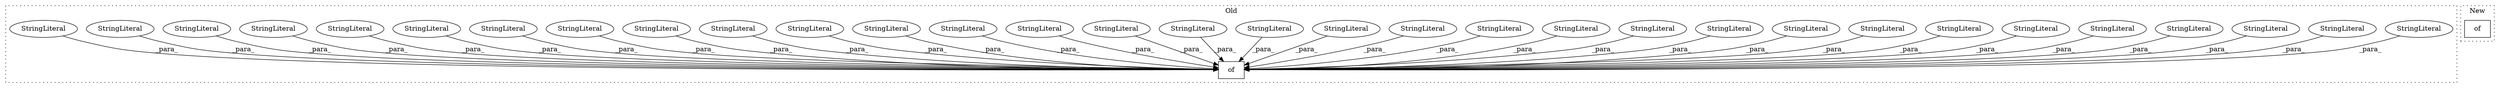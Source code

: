 digraph G {
subgraph cluster0 {
1 [label="of" a="32" s="78,554" l="3,1" shape="box"];
3 [label="StringLiteral" a="45" s="267" l="5" shape="ellipse"];
4 [label="StringLiteral" a="45" s="291" l="3" shape="ellipse"];
5 [label="StringLiteral" a="45" s="186" l="5" shape="ellipse"];
6 [label="StringLiteral" a="45" s="505" l="3" shape="ellipse"];
7 [label="StringLiteral" a="45" s="216" l="4" shape="ellipse"];
8 [label="StringLiteral" a="45" s="166" l="4" shape="ellipse"];
9 [label="StringLiteral" a="45" s="192" l="3" shape="ellipse"];
10 [label="StringLiteral" a="45" s="257" l="5" shape="ellipse"];
11 [label="StringLiteral" a="45" s="90" l="3" shape="ellipse"];
12 [label="StringLiteral" a="45" s="349" l="7" shape="ellipse"];
13 [label="StringLiteral" a="45" s="542" l="3" shape="ellipse"];
14 [label="StringLiteral" a="45" s="277" l="3" shape="ellipse"];
15 [label="StringLiteral" a="45" s="357" l="3" shape="ellipse"];
16 [label="StringLiteral" a="45" s="385" l="7" shape="ellipse"];
17 [label="StringLiteral" a="45" s="323" l="3" shape="ellipse"];
18 [label="StringLiteral" a="45" s="85" l="4" shape="ellipse"];
19 [label="StringLiteral" a="45" s="151" l="3" shape="ellipse"];
20 [label="StringLiteral" a="45" s="263" l="3" shape="ellipse"];
21 [label="StringLiteral" a="45" s="334" l="3" shape="ellipse"];
22 [label="StringLiteral" a="45" s="433" l="7" shape="ellipse"];
23 [label="StringLiteral" a="45" s="253" l="3" shape="ellipse"];
24 [label="StringLiteral" a="45" s="470" l="8" shape="ellipse"];
25 [label="StringLiteral" a="45" s="441" l="3" shape="ellipse"];
26 [label="StringLiteral" a="45" s="212" l="3" shape="ellipse"];
27 [label="StringLiteral" a="45" s="175" l="6" shape="ellipse"];
28 [label="StringLiteral" a="45" s="94" l="6" shape="ellipse"];
29 [label="StringLiteral" a="45" s="225" l="5" shape="ellipse"];
30 [label="StringLiteral" a="45" s="235" l="6" shape="ellipse"];
31 [label="StringLiteral" a="45" s="417" l="3" shape="ellipse"];
32 [label="StringLiteral" a="45" s="182" l="3" shape="ellipse"];
33 [label="StringLiteral" a="45" s="273" l="3" shape="ellipse"];
34 [label="StringLiteral" a="45" s="101" l="3" shape="ellipse"];
label = "Old";
style="dotted";
}
subgraph cluster1 {
2 [label="of" a="32" s="78,655" l="3,1" shape="box"];
label = "New";
style="dotted";
}
3 -> 1 [label="_para_"];
4 -> 1 [label="_para_"];
5 -> 1 [label="_para_"];
6 -> 1 [label="_para_"];
7 -> 1 [label="_para_"];
8 -> 1 [label="_para_"];
9 -> 1 [label="_para_"];
10 -> 1 [label="_para_"];
11 -> 1 [label="_para_"];
12 -> 1 [label="_para_"];
13 -> 1 [label="_para_"];
14 -> 1 [label="_para_"];
15 -> 1 [label="_para_"];
16 -> 1 [label="_para_"];
17 -> 1 [label="_para_"];
18 -> 1 [label="_para_"];
19 -> 1 [label="_para_"];
20 -> 1 [label="_para_"];
21 -> 1 [label="_para_"];
22 -> 1 [label="_para_"];
23 -> 1 [label="_para_"];
24 -> 1 [label="_para_"];
25 -> 1 [label="_para_"];
26 -> 1 [label="_para_"];
27 -> 1 [label="_para_"];
28 -> 1 [label="_para_"];
29 -> 1 [label="_para_"];
30 -> 1 [label="_para_"];
31 -> 1 [label="_para_"];
32 -> 1 [label="_para_"];
33 -> 1 [label="_para_"];
34 -> 1 [label="_para_"];
}